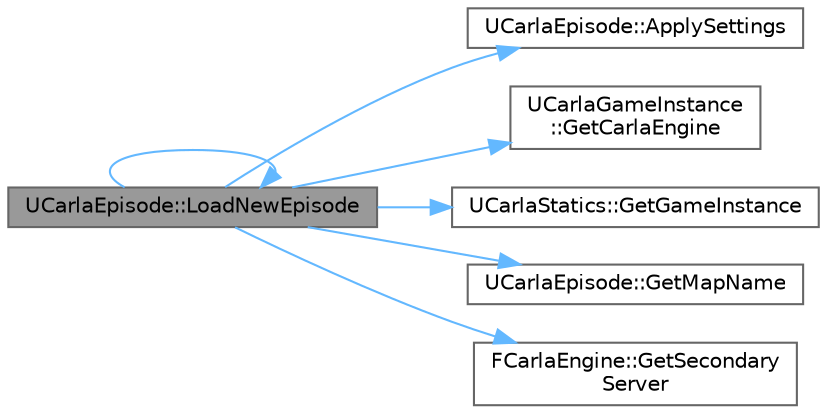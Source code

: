 digraph "UCarlaEpisode::LoadNewEpisode"
{
 // INTERACTIVE_SVG=YES
 // LATEX_PDF_SIZE
  bgcolor="transparent";
  edge [fontname=Helvetica,fontsize=10,labelfontname=Helvetica,labelfontsize=10];
  node [fontname=Helvetica,fontsize=10,shape=box,height=0.2,width=0.4];
  rankdir="LR";
  Node1 [id="Node000001",label="UCarlaEpisode::LoadNewEpisode",height=0.2,width=0.4,color="gray40", fillcolor="grey60", style="filled", fontcolor="black",tooltip="Load a new map and start a new episode."];
  Node1 -> Node2 [id="edge1_Node000001_Node000002",color="steelblue1",style="solid",tooltip=" "];
  Node2 [id="Node000002",label="UCarlaEpisode::ApplySettings",height=0.2,width=0.4,color="grey40", fillcolor="white", style="filled",URL="$dc/d84/classUCarlaEpisode.html#a742cea2930ee683da950a8efe5c37a21",tooltip=" "];
  Node1 -> Node3 [id="edge2_Node000001_Node000003",color="steelblue1",style="solid",tooltip=" "];
  Node3 [id="Node000003",label="UCarlaGameInstance\l::GetCarlaEngine",height=0.2,width=0.4,color="grey40", fillcolor="white", style="filled",URL="$da/d55/classUCarlaGameInstance.html#aab906a99b9b137f9e50c910bb1174137",tooltip=" "];
  Node1 -> Node4 [id="edge3_Node000001_Node000004",color="steelblue1",style="solid",tooltip=" "];
  Node4 [id="Node000004",label="UCarlaStatics::GetGameInstance",height=0.2,width=0.4,color="grey40", fillcolor="white", style="filled",URL="$d7/d1e/classUCarlaStatics.html#a35e7cb760a58848081a618e7fa8201e2",tooltip=" "];
  Node1 -> Node5 [id="edge4_Node000001_Node000005",color="steelblue1",style="solid",tooltip=" "];
  Node5 [id="Node000005",label="UCarlaEpisode::GetMapName",height=0.2,width=0.4,color="grey40", fillcolor="white", style="filled",URL="$dc/d84/classUCarlaEpisode.html#a5b3237fa1ce33fe477c6f8fb4540de84",tooltip="Return the name of the map loaded in this episode."];
  Node1 -> Node6 [id="edge5_Node000001_Node000006",color="steelblue1",style="solid",tooltip=" "];
  Node6 [id="Node000006",label="FCarlaEngine::GetSecondary\lServer",height=0.2,width=0.4,color="grey40", fillcolor="white", style="filled",URL="$dc/d49/classFCarlaEngine.html#a6f506ea04c267e02c184cbb593752def",tooltip=" "];
  Node1 -> Node1 [id="edge6_Node000001_Node000001",color="steelblue1",style="solid",tooltip=" "];
}
